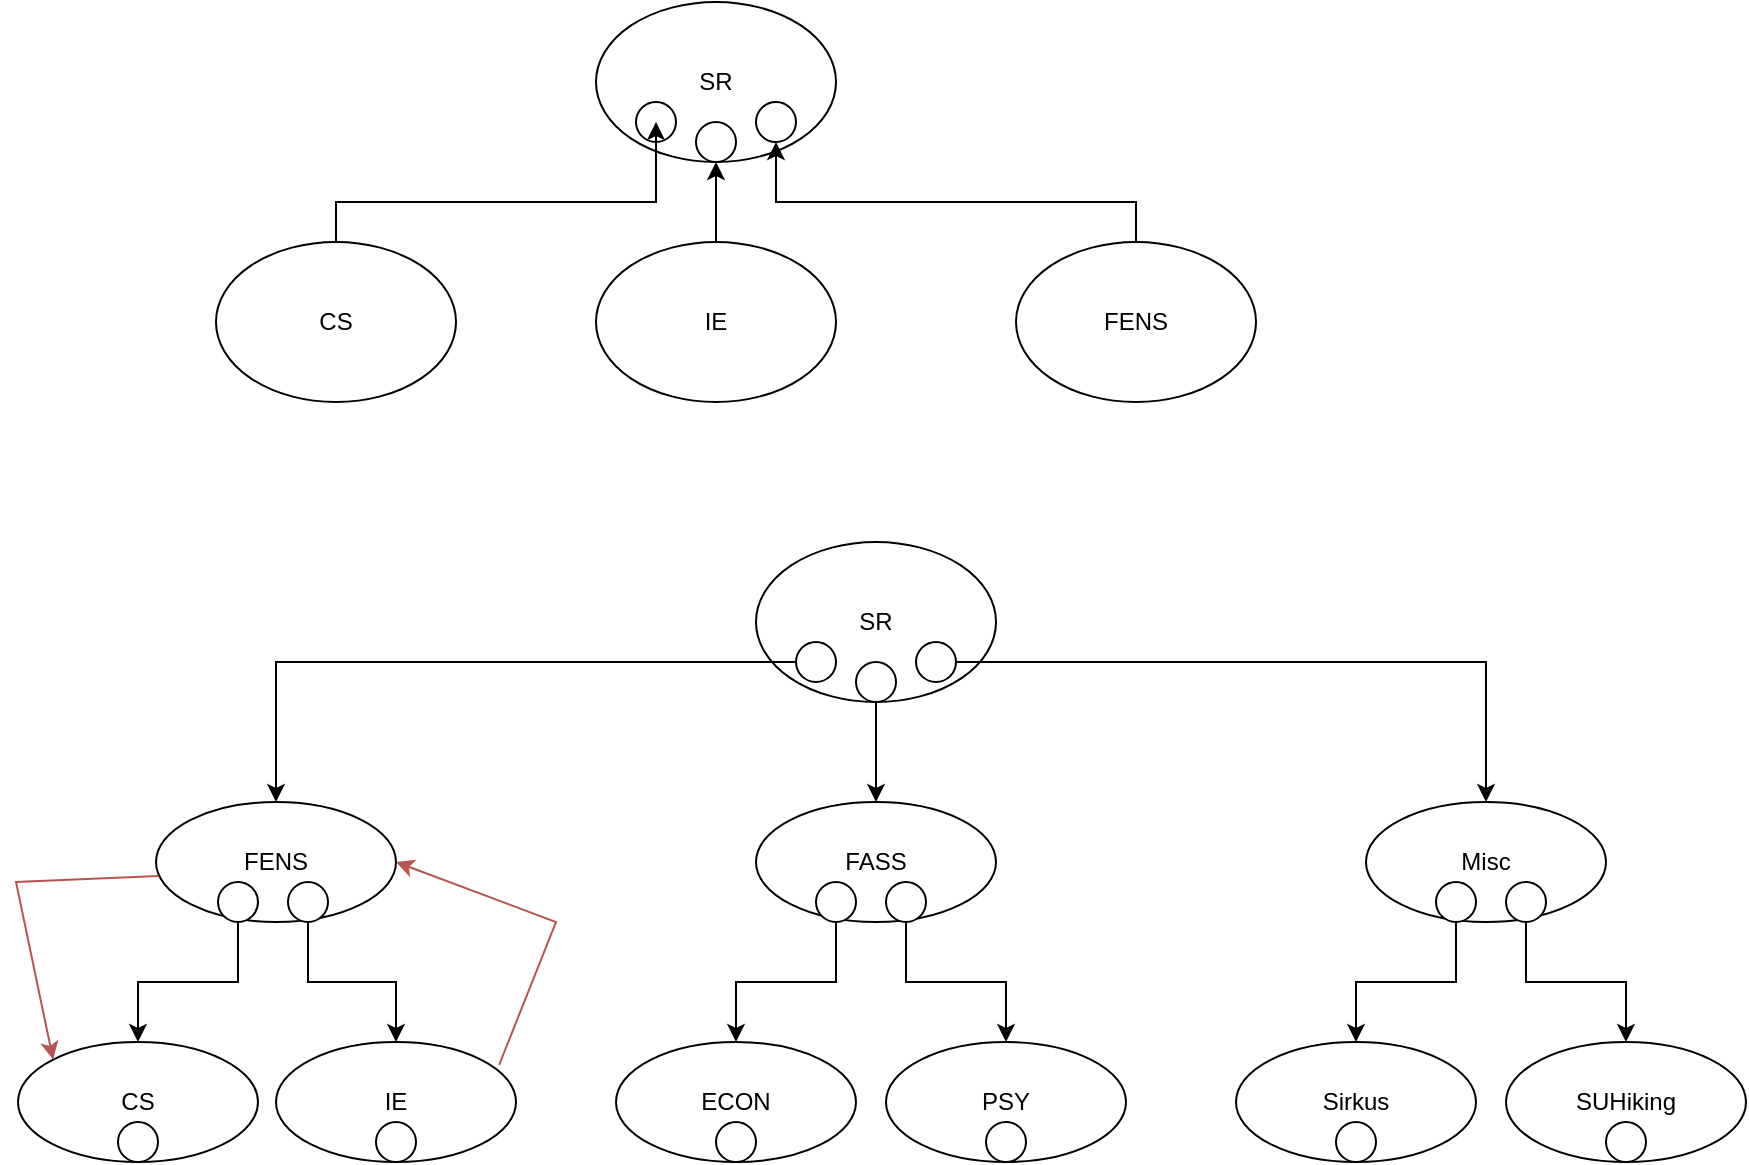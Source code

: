 <mxfile version="20.5.1" type="device"><diagram id="paRxuSxU1Ipa2Q3lw94G" name="Page-1"><mxGraphModel dx="1888" dy="579" grid="1" gridSize="10" guides="1" tooltips="1" connect="1" arrows="1" fold="1" page="1" pageScale="1" pageWidth="850" pageHeight="1100" math="0" shadow="0"><root><mxCell id="0"/><mxCell id="1" parent="0"/><mxCell id="0Sb6bc9t0n0MGU22d0rk-1" value="SR" style="ellipse;whiteSpace=wrap;html=1;" vertex="1" parent="1"><mxGeometry x="150" y="70" width="120" height="80" as="geometry"/></mxCell><mxCell id="0Sb6bc9t0n0MGU22d0rk-2" value="" style="ellipse;whiteSpace=wrap;html=1;aspect=fixed;" vertex="1" parent="1"><mxGeometry x="170" y="120" width="20" height="20" as="geometry"/></mxCell><mxCell id="0Sb6bc9t0n0MGU22d0rk-3" value="" style="ellipse;whiteSpace=wrap;html=1;aspect=fixed;" vertex="1" parent="1"><mxGeometry x="200" y="130" width="20" height="20" as="geometry"/></mxCell><mxCell id="0Sb6bc9t0n0MGU22d0rk-4" value="" style="ellipse;whiteSpace=wrap;html=1;aspect=fixed;" vertex="1" parent="1"><mxGeometry x="230" y="120" width="20" height="20" as="geometry"/></mxCell><mxCell id="0Sb6bc9t0n0MGU22d0rk-8" value="" style="edgeStyle=orthogonalEdgeStyle;rounded=0;orthogonalLoop=1;jettySize=auto;html=1;" edge="1" parent="1" source="0Sb6bc9t0n0MGU22d0rk-5" target="0Sb6bc9t0n0MGU22d0rk-4"><mxGeometry relative="1" as="geometry"><Array as="points"><mxPoint x="420" y="170"/><mxPoint x="240" y="170"/></Array></mxGeometry></mxCell><mxCell id="0Sb6bc9t0n0MGU22d0rk-5" value="FENS" style="ellipse;whiteSpace=wrap;html=1;" vertex="1" parent="1"><mxGeometry x="360" y="190" width="120" height="80" as="geometry"/></mxCell><mxCell id="0Sb6bc9t0n0MGU22d0rk-10" value="" style="edgeStyle=orthogonalEdgeStyle;rounded=0;orthogonalLoop=1;jettySize=auto;html=1;" edge="1" parent="1" source="0Sb6bc9t0n0MGU22d0rk-6" target="0Sb6bc9t0n0MGU22d0rk-3"><mxGeometry relative="1" as="geometry"/></mxCell><mxCell id="0Sb6bc9t0n0MGU22d0rk-6" value="IE" style="ellipse;whiteSpace=wrap;html=1;" vertex="1" parent="1"><mxGeometry x="150" y="190" width="120" height="80" as="geometry"/></mxCell><mxCell id="0Sb6bc9t0n0MGU22d0rk-12" value="" style="edgeStyle=orthogonalEdgeStyle;rounded=0;orthogonalLoop=1;jettySize=auto;html=1;" edge="1" parent="1" source="0Sb6bc9t0n0MGU22d0rk-7"><mxGeometry relative="1" as="geometry"><mxPoint x="180" y="130" as="targetPoint"/><Array as="points"><mxPoint x="20" y="170"/><mxPoint x="180" y="170"/></Array></mxGeometry></mxCell><mxCell id="0Sb6bc9t0n0MGU22d0rk-7" value="CS" style="ellipse;whiteSpace=wrap;html=1;" vertex="1" parent="1"><mxGeometry x="-40" y="190" width="120" height="80" as="geometry"/></mxCell><mxCell id="0Sb6bc9t0n0MGU22d0rk-13" value="SR" style="ellipse;whiteSpace=wrap;html=1;" vertex="1" parent="1"><mxGeometry x="230" y="340" width="120" height="80" as="geometry"/></mxCell><mxCell id="0Sb6bc9t0n0MGU22d0rk-20" value="" style="edgeStyle=orthogonalEdgeStyle;rounded=0;orthogonalLoop=1;jettySize=auto;html=1;" edge="1" parent="1" source="0Sb6bc9t0n0MGU22d0rk-14" target="0Sb6bc9t0n0MGU22d0rk-19"><mxGeometry relative="1" as="geometry"/></mxCell><mxCell id="0Sb6bc9t0n0MGU22d0rk-14" value="" style="ellipse;whiteSpace=wrap;html=1;aspect=fixed;" vertex="1" parent="1"><mxGeometry x="250" y="390" width="20" height="20" as="geometry"/></mxCell><mxCell id="0Sb6bc9t0n0MGU22d0rk-18" value="" style="edgeStyle=orthogonalEdgeStyle;rounded=0;orthogonalLoop=1;jettySize=auto;html=1;" edge="1" parent="1" source="0Sb6bc9t0n0MGU22d0rk-15" target="0Sb6bc9t0n0MGU22d0rk-17"><mxGeometry relative="1" as="geometry"/></mxCell><mxCell id="0Sb6bc9t0n0MGU22d0rk-15" value="" style="ellipse;whiteSpace=wrap;html=1;aspect=fixed;" vertex="1" parent="1"><mxGeometry x="280" y="400" width="20" height="20" as="geometry"/></mxCell><mxCell id="0Sb6bc9t0n0MGU22d0rk-22" value="" style="edgeStyle=orthogonalEdgeStyle;rounded=0;orthogonalLoop=1;jettySize=auto;html=1;" edge="1" parent="1" source="0Sb6bc9t0n0MGU22d0rk-16" target="0Sb6bc9t0n0MGU22d0rk-21"><mxGeometry relative="1" as="geometry"/></mxCell><mxCell id="0Sb6bc9t0n0MGU22d0rk-16" value="" style="ellipse;whiteSpace=wrap;html=1;aspect=fixed;" vertex="1" parent="1"><mxGeometry x="310" y="390" width="20" height="20" as="geometry"/></mxCell><mxCell id="0Sb6bc9t0n0MGU22d0rk-17" value="FASS" style="ellipse;whiteSpace=wrap;html=1;" vertex="1" parent="1"><mxGeometry x="230" y="470" width="120" height="60" as="geometry"/></mxCell><mxCell id="0Sb6bc9t0n0MGU22d0rk-19" value="FENS" style="ellipse;whiteSpace=wrap;html=1;" vertex="1" parent="1"><mxGeometry x="-70" y="470" width="120" height="60" as="geometry"/></mxCell><mxCell id="0Sb6bc9t0n0MGU22d0rk-21" value="Misc" style="ellipse;whiteSpace=wrap;html=1;" vertex="1" parent="1"><mxGeometry x="535" y="470" width="120" height="60" as="geometry"/></mxCell><mxCell id="0Sb6bc9t0n0MGU22d0rk-27" value="" style="edgeStyle=orthogonalEdgeStyle;rounded=0;orthogonalLoop=1;jettySize=auto;html=1;" edge="1" parent="1" source="0Sb6bc9t0n0MGU22d0rk-23" target="0Sb6bc9t0n0MGU22d0rk-26"><mxGeometry relative="1" as="geometry"/></mxCell><mxCell id="0Sb6bc9t0n0MGU22d0rk-23" value="" style="ellipse;whiteSpace=wrap;html=1;aspect=fixed;" vertex="1" parent="1"><mxGeometry x="-39" y="510" width="20" height="20" as="geometry"/></mxCell><mxCell id="0Sb6bc9t0n0MGU22d0rk-29" value="" style="edgeStyle=orthogonalEdgeStyle;rounded=0;orthogonalLoop=1;jettySize=auto;html=1;" edge="1" parent="1" source="0Sb6bc9t0n0MGU22d0rk-24" target="0Sb6bc9t0n0MGU22d0rk-28"><mxGeometry relative="1" as="geometry"/></mxCell><mxCell id="0Sb6bc9t0n0MGU22d0rk-24" value="" style="ellipse;whiteSpace=wrap;html=1;aspect=fixed;" vertex="1" parent="1"><mxGeometry x="-4" y="510" width="20" height="20" as="geometry"/></mxCell><mxCell id="0Sb6bc9t0n0MGU22d0rk-26" value="CS" style="ellipse;whiteSpace=wrap;html=1;" vertex="1" parent="1"><mxGeometry x="-139" y="590" width="120" height="60" as="geometry"/></mxCell><mxCell id="0Sb6bc9t0n0MGU22d0rk-28" value="IE" style="ellipse;whiteSpace=wrap;html=1;" vertex="1" parent="1"><mxGeometry x="-10" y="590" width="120" height="60" as="geometry"/></mxCell><mxCell id="0Sb6bc9t0n0MGU22d0rk-32" value="" style="edgeStyle=orthogonalEdgeStyle;rounded=0;orthogonalLoop=1;jettySize=auto;html=1;" edge="1" parent="1" source="0Sb6bc9t0n0MGU22d0rk-33" target="0Sb6bc9t0n0MGU22d0rk-36"><mxGeometry relative="1" as="geometry"/></mxCell><mxCell id="0Sb6bc9t0n0MGU22d0rk-33" value="" style="ellipse;whiteSpace=wrap;html=1;aspect=fixed;" vertex="1" parent="1"><mxGeometry x="260" y="510" width="20" height="20" as="geometry"/></mxCell><mxCell id="0Sb6bc9t0n0MGU22d0rk-34" value="" style="edgeStyle=orthogonalEdgeStyle;rounded=0;orthogonalLoop=1;jettySize=auto;html=1;entryX=0.5;entryY=0;entryDx=0;entryDy=0;" edge="1" parent="1" source="0Sb6bc9t0n0MGU22d0rk-35" target="0Sb6bc9t0n0MGU22d0rk-37"><mxGeometry relative="1" as="geometry"><mxPoint x="370" y="590" as="targetPoint"/></mxGeometry></mxCell><mxCell id="0Sb6bc9t0n0MGU22d0rk-35" value="" style="ellipse;whiteSpace=wrap;html=1;aspect=fixed;" vertex="1" parent="1"><mxGeometry x="295" y="510" width="20" height="20" as="geometry"/></mxCell><mxCell id="0Sb6bc9t0n0MGU22d0rk-36" value="ECON" style="ellipse;whiteSpace=wrap;html=1;" vertex="1" parent="1"><mxGeometry x="160" y="590" width="120" height="60" as="geometry"/></mxCell><mxCell id="0Sb6bc9t0n0MGU22d0rk-37" value="PSY" style="ellipse;whiteSpace=wrap;html=1;" vertex="1" parent="1"><mxGeometry x="295" y="590" width="120" height="60" as="geometry"/></mxCell><mxCell id="0Sb6bc9t0n0MGU22d0rk-38" value="" style="edgeStyle=orthogonalEdgeStyle;rounded=0;orthogonalLoop=1;jettySize=auto;html=1;" edge="1" parent="1" source="0Sb6bc9t0n0MGU22d0rk-39" target="0Sb6bc9t0n0MGU22d0rk-42"><mxGeometry relative="1" as="geometry"/></mxCell><mxCell id="0Sb6bc9t0n0MGU22d0rk-39" value="" style="ellipse;whiteSpace=wrap;html=1;aspect=fixed;" vertex="1" parent="1"><mxGeometry x="570" y="510" width="20" height="20" as="geometry"/></mxCell><mxCell id="0Sb6bc9t0n0MGU22d0rk-40" value="" style="edgeStyle=orthogonalEdgeStyle;rounded=0;orthogonalLoop=1;jettySize=auto;html=1;" edge="1" parent="1" source="0Sb6bc9t0n0MGU22d0rk-41" target="0Sb6bc9t0n0MGU22d0rk-43"><mxGeometry relative="1" as="geometry"/></mxCell><mxCell id="0Sb6bc9t0n0MGU22d0rk-41" value="" style="ellipse;whiteSpace=wrap;html=1;aspect=fixed;" vertex="1" parent="1"><mxGeometry x="605" y="510" width="20" height="20" as="geometry"/></mxCell><mxCell id="0Sb6bc9t0n0MGU22d0rk-42" value="Sirkus" style="ellipse;whiteSpace=wrap;html=1;" vertex="1" parent="1"><mxGeometry x="470" y="590" width="120" height="60" as="geometry"/></mxCell><mxCell id="0Sb6bc9t0n0MGU22d0rk-43" value="SUHiking" style="ellipse;whiteSpace=wrap;html=1;" vertex="1" parent="1"><mxGeometry x="605" y="590" width="120" height="60" as="geometry"/></mxCell><mxCell id="0Sb6bc9t0n0MGU22d0rk-45" value="" style="endArrow=classic;html=1;rounded=0;exitX=0.93;exitY=0.19;exitDx=0;exitDy=0;exitPerimeter=0;entryX=1;entryY=0.5;entryDx=0;entryDy=0;fillColor=#f8cecc;strokeColor=#b85450;" edge="1" parent="1" source="0Sb6bc9t0n0MGU22d0rk-28" target="0Sb6bc9t0n0MGU22d0rk-19"><mxGeometry width="50" height="50" relative="1" as="geometry"><mxPoint x="170" y="560" as="sourcePoint"/><mxPoint x="220" y="510" as="targetPoint"/><Array as="points"><mxPoint x="130" y="530"/></Array></mxGeometry></mxCell><mxCell id="0Sb6bc9t0n0MGU22d0rk-48" value="" style="endArrow=classic;html=1;rounded=0;exitX=0.01;exitY=0.617;exitDx=0;exitDy=0;exitPerimeter=0;entryX=0;entryY=0;entryDx=0;entryDy=0;fillColor=#f8cecc;strokeColor=#b85450;" edge="1" parent="1" source="0Sb6bc9t0n0MGU22d0rk-19" target="0Sb6bc9t0n0MGU22d0rk-26"><mxGeometry width="50" height="50" relative="1" as="geometry"><mxPoint x="-148.4" y="590.0" as="sourcePoint"/><mxPoint x="-200" y="488.6" as="targetPoint"/><Array as="points"><mxPoint x="-140" y="510"/></Array></mxGeometry></mxCell><mxCell id="0Sb6bc9t0n0MGU22d0rk-49" value="" style="ellipse;whiteSpace=wrap;html=1;aspect=fixed;" vertex="1" parent="1"><mxGeometry x="-89" y="630" width="20" height="20" as="geometry"/></mxCell><mxCell id="0Sb6bc9t0n0MGU22d0rk-50" value="" style="ellipse;whiteSpace=wrap;html=1;aspect=fixed;" vertex="1" parent="1"><mxGeometry x="40" y="630" width="20" height="20" as="geometry"/></mxCell><mxCell id="0Sb6bc9t0n0MGU22d0rk-51" value="" style="ellipse;whiteSpace=wrap;html=1;aspect=fixed;" vertex="1" parent="1"><mxGeometry x="210" y="630" width="20" height="20" as="geometry"/></mxCell><mxCell id="0Sb6bc9t0n0MGU22d0rk-52" value="" style="ellipse;whiteSpace=wrap;html=1;aspect=fixed;" vertex="1" parent="1"><mxGeometry x="345" y="630" width="20" height="20" as="geometry"/></mxCell><mxCell id="0Sb6bc9t0n0MGU22d0rk-53" value="" style="ellipse;whiteSpace=wrap;html=1;aspect=fixed;" vertex="1" parent="1"><mxGeometry x="520" y="630" width="20" height="20" as="geometry"/></mxCell><mxCell id="0Sb6bc9t0n0MGU22d0rk-54" value="" style="ellipse;whiteSpace=wrap;html=1;aspect=fixed;" vertex="1" parent="1"><mxGeometry x="655" y="630" width="20" height="20" as="geometry"/></mxCell></root></mxGraphModel></diagram></mxfile>
